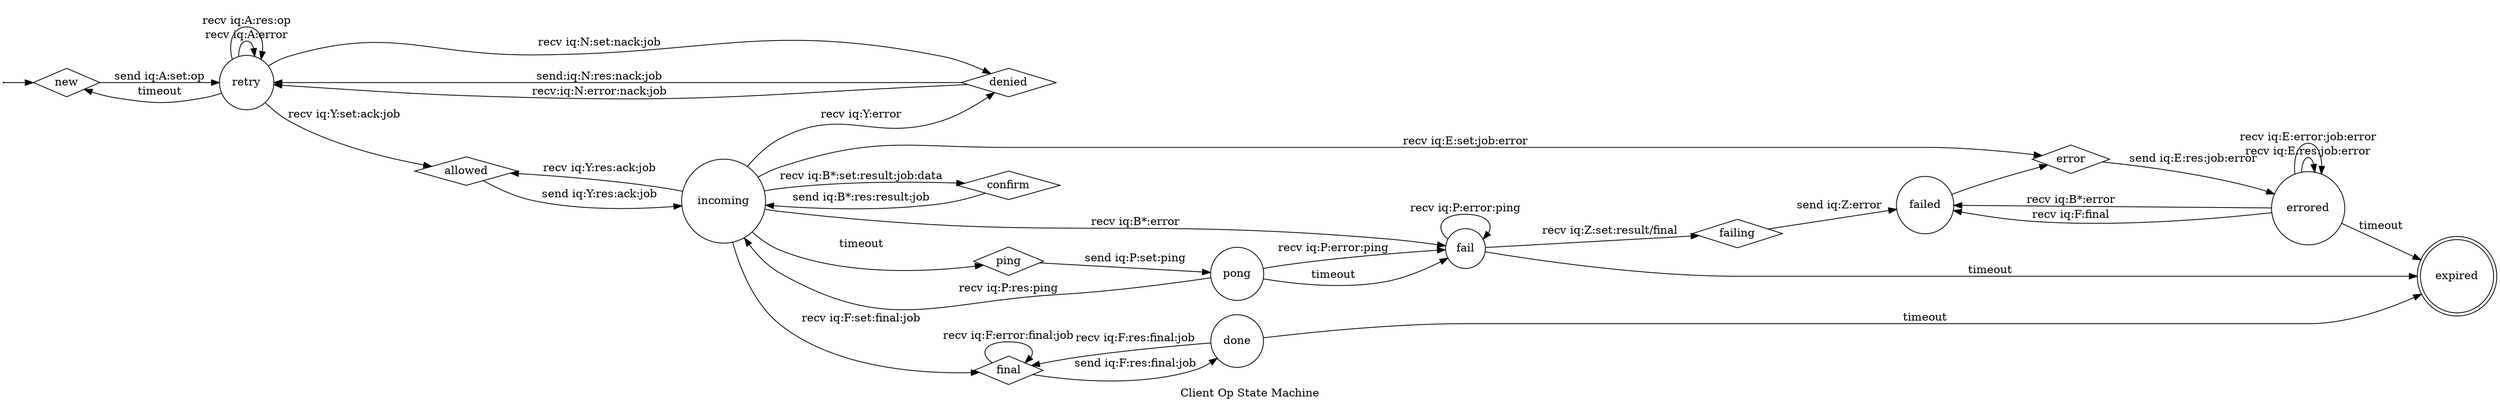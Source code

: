 // Copyright 2008, Engine Yard, Inc.
graph op_client {
	overlap=scale;
	splines=true;
	rankdir=LR;
	
	node [shape=circle];
	edge [dir=forward];
	start=start;

	start [label="" height=0.0 width=0.0];

	new [shape=diamond];
	retry;
	allowed [shape=diamond];
	denied [shape=diamond];
	incoming;
	ping [shape=diamond];
	pong;
	confirm [shape=diamond];
	error [shape=diamond];
	fail;
	failing [shape=diamond];
	failed;
	final [shape=diamond];
	done;
	errored;
	expired [shape=doublecircle];
	
	start -- new;
	new -- retry [label="send iq:A:set:op"];
	retry -- new [label="timeout"]
	retry -- retry [label="recv iq:A:error"]
	retry -- retry [label="recv iq:A:res:op"];
	retry -- denied [label="recv iq:N:set:nack:job"];
	denied -- retry [label="send:iq:N:res:nack:job"]
	denied -- retry [label="recv:iq:N:error:nack:job"]
	retry -- allowed [label="recv iq:Y:set:ack:job"];
	allowed -- incoming [label="send iq:Y:res:ack:job"];
	incoming -- allowed [label="recv iq:Y:res:ack:job"];
	incoming -- denied [label="recv iq:Y:error"];
	incoming -- confirm [label="recv iq:B*:set:result:job:data"];
	confirm -- incoming [label="send iq:B*:res:result:job"];
	incoming -- final [label="recv iq:F:set:final:job"];
	final -- done [label="send iq:F:res:final:job"];
	done -- final [label="recv iq:F:res:final:job"]
	final -- final [label="recv iq:F:error:final:job"]
	incoming -- ping [label="timeout"];
	ping -- pong [label="send iq:P:set:ping"];
	pong -- incoming [label="recv iq:P:res:ping"];
	pong -- fail [label="recv iq:P:error:ping"];
	pong -- fail [label="timeout"];
	fail -- fail [label="recv iq:P:error:ping"];
	fail -- failing [label="recv iq:Z:set:result/final"];
	failing -- failed [label="send iq:Z:error"];
	failed -- error;
	fail -- expired [label="timeout"];
	incoming -- error [label="recv iq:E:set:job:error"];
	incoming -- fail [label="recv iq:B*:error"];
	error -- errored [label="send iq:E:res:job:error"];
	errored -- failed [label="recv iq:B*:error"];
	errored -- failed [label="recv iq:F:final"];
	errored -- errored [label="recv iq:E:res:job:error"];
	errored -- errored [label="recv iq:E:error:job:error"];
	errored -- expired [label="timeout"];
	done -- expired [label="timeout"];

	label="Client Op State Machine";
}
